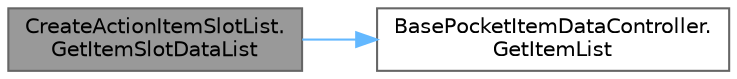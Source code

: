 digraph "CreateActionItemSlotList.GetItemSlotDataList"
{
 // LATEX_PDF_SIZE
  bgcolor="transparent";
  edge [fontname=Helvetica,fontsize=10,labelfontname=Helvetica,labelfontsize=10];
  node [fontname=Helvetica,fontsize=10,shape=box,height=0.2,width=0.4];
  rankdir="LR";
  Node1 [id="Node000001",label="CreateActionItemSlotList.\lGetItemSlotDataList",height=0.2,width=0.4,color="gray40", fillcolor="grey60", style="filled", fontcolor="black",tooltip=" "];
  Node1 -> Node2 [id="edge1_Node000001_Node000002",color="steelblue1",style="solid",tooltip=" "];
  Node2 [id="Node000002",label="BasePocketItemDataController.\lGetItemList",height=0.2,width=0.4,color="grey40", fillcolor="white", style="filled",URL="$class_base_pocket_item_data_controller.html#a20aab7d3701a55455e2834a7eff7245c",tooltip=" "];
}
